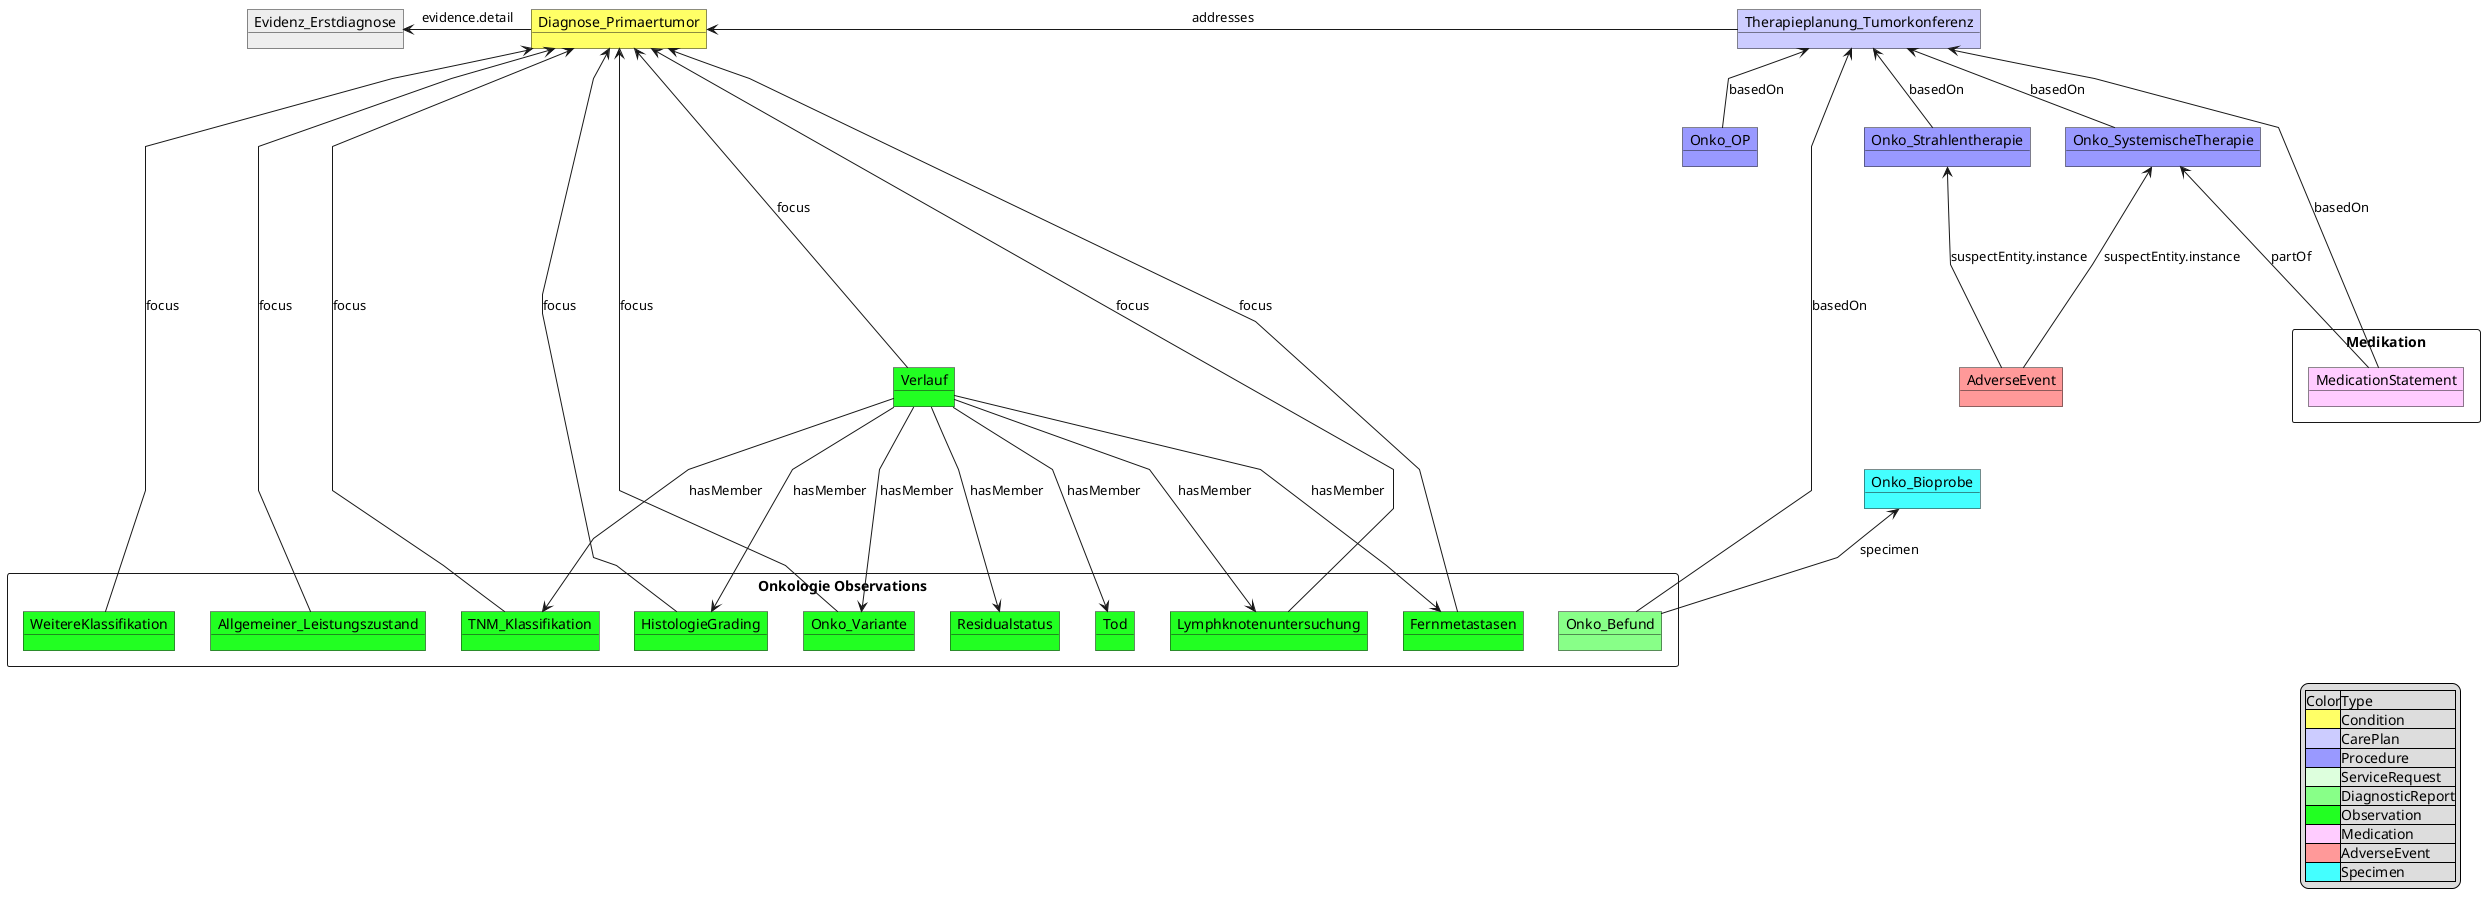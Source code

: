 //skinparam linetype polyline 
//skinparam linetype ortho
@startuml MII_Onko_UML_Relations_v1
skinparam linetype polyline
object Onko_OP #9999FF
object Onko_Strahlentherapie #9999FF
object Onko_SystemischeTherapie #9999FF
object Therapieplanung_Tumorkonferenz #CCCCFF

Therapieplanung_Tumorkonferenz <-- Onko_OP: basedOn 
Therapieplanung_Tumorkonferenz <-- Onko_Strahlentherapie: basedOn
Therapieplanung_Tumorkonferenz <-- Onko_SystemischeTherapie: basedOn
rectangle "Medikation" {
    object MedicationStatement #FFCCFF
}
Onko_SystemischeTherapie <--- MedicationStatement : partOf 
Therapieplanung_Tumorkonferenz <--- MedicationStatement: basedOn
object Diagnose_Primaertumor #FFFF66
object Evidenz_Erstdiagnose #EEEEEE 
Diagnose_Primaertumor --left--> Evidenz_Erstdiagnose : evidence.detail



rectangle "Onkologie Observations"{
    object Onko_Variante #22FF22
    object Fernmetastasen #22FF22
    object TNM_Klassifikation #22FF22
    object WeitereKlassifikation #22FF22 
    object Lymphknotenuntersuchung #22FF22
    object HistologieGrading #22FF22
    object Residualstatus #22FF22
    object Allgemeiner_Leistungszustand #22FF22
    object Tod #22FF22
    object Onko_Befund #88FF88

}

Diagnose_Primaertumor <--- TNM_Klassifikation: focus
Diagnose_Primaertumor <-right--  Therapieplanung_Tumorkonferenz : addresses
Diagnose_Primaertumor <--- Lymphknotenuntersuchung: focus
Diagnose_Primaertumor <--- HistologieGrading :focus
Diagnose_Primaertumor <--- Onko_Variante :focus
Diagnose_Primaertumor <--- WeitereKlassifikation: focus
Diagnose_Primaertumor <--- Allgemeiner_Leistungszustand :focus
Diagnose_Primaertumor <--- Fernmetastasen :focus

Therapieplanung_Tumorkonferenz <-right-- Onko_Befund  : basedOn

object Verlauf #22FF22
Diagnose_Primaertumor <----  Verlauf : focus
Verlauf ---> Tod: hasMember
Verlauf ---> TNM_Klassifikation:  hasMember
Verlauf --->  Lymphknotenuntersuchung : hasMember
Verlauf --->  HistologieGrading : hasMember
Verlauf ---> Fernmetastasen: hasMember
Verlauf ---> Residualstatus:  hasMember
Verlauf ---> Onko_Variante: hasMember

object Onko_Bioprobe #44FFFF 
Onko_Bioprobe <-- Onko_Befund : specimen

object AdverseEvent #FF9999
Onko_SystemischeTherapie <--- AdverseEvent: suspectEntity.instance
Onko_Strahlentherapie <--- AdverseEvent: suspectEntity.instance

legend right 
|Color|Type|
|<#FFFF66>|Condition|
|<#CCCCFF>|CarePlan|
|<#9999FF>|Procedure|
|<#DDFFDD>|ServiceRequest|
|<#88FF88>|DiagnosticReport|
|<#22FF22>|Observation|
|<#FFCCFF>|Medication|
|<#FF9999>|AdverseEvent|
|<#44FFFF>|Specimen|
endlegend


@enduml